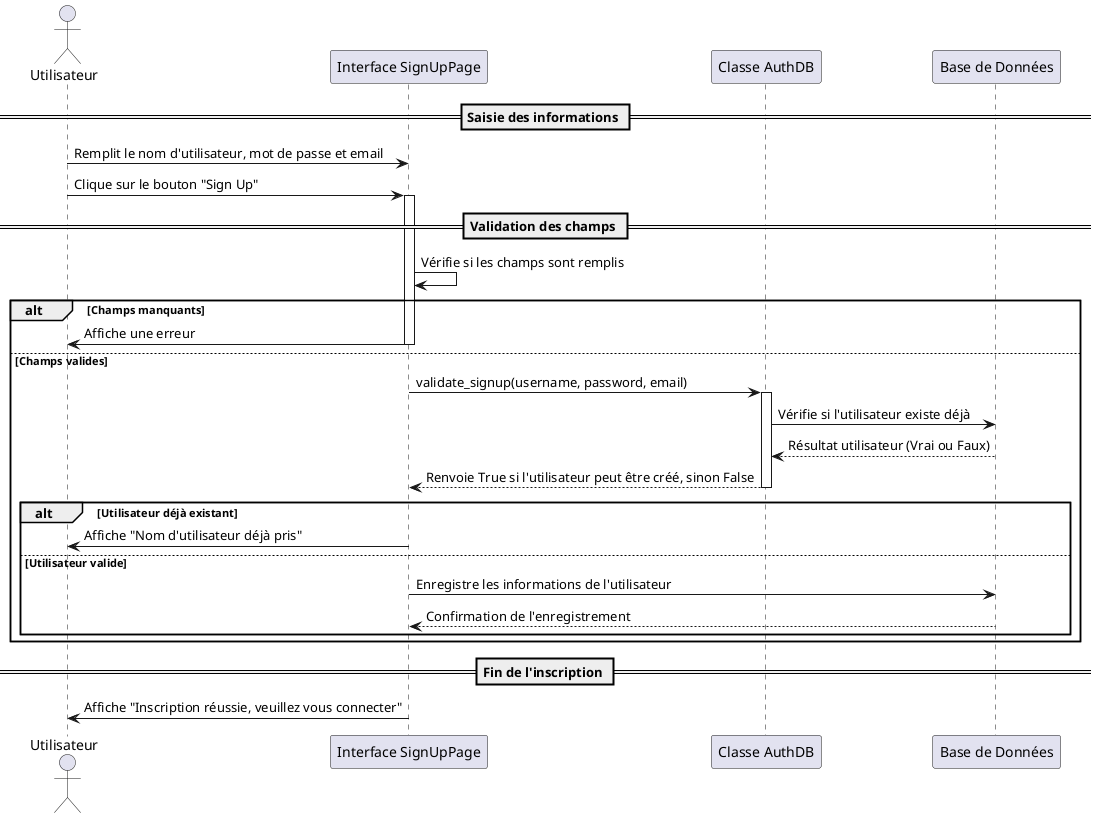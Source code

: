 @startuml
'https://plantuml.com/sequence-diagram

'sign_up'
actor Utilisateur
participant "Interface SignUpPage" as UI
participant "Classe AuthDB" as AuthDB
participant "Base de Données" as DB
== Saisie des informations ==
Utilisateur -> UI : Remplit le nom d'utilisateur, mot de passe et email
Utilisateur -> UI : Clique sur le bouton "Sign Up"
activate UI
== Validation des champs ==
UI -> UI : Vérifie si les champs sont remplis

alt Champs manquants
    UI -> Utilisateur : Affiche une erreur
    deactivate UI
else Champs valides
    UI -> AuthDB : validate_signup(username, password, email)
    activate AuthDB
    AuthDB -> DB : Vérifie si l'utilisateur existe déjà
    DB --> AuthDB : Résultat utilisateur (Vrai ou Faux)
    AuthDB --> UI : Renvoie True si l'utilisateur peut être créé, sinon False
    deactivate AuthDB

    alt Utilisateur déjà existant
        UI -> Utilisateur : Affiche "Nom d'utilisateur déjà pris"
    else Utilisateur valide
        UI -> DB : Enregistre les informations de l'utilisateur
        DB --> UI : Confirmation de l'enregistrement

    end
    deactivate UI
end
== Fin de l'inscription ==
'retourne login page'
UI -> Utilisateur : Affiche "Inscription réussie, veuillez vous connecter"


@enduml